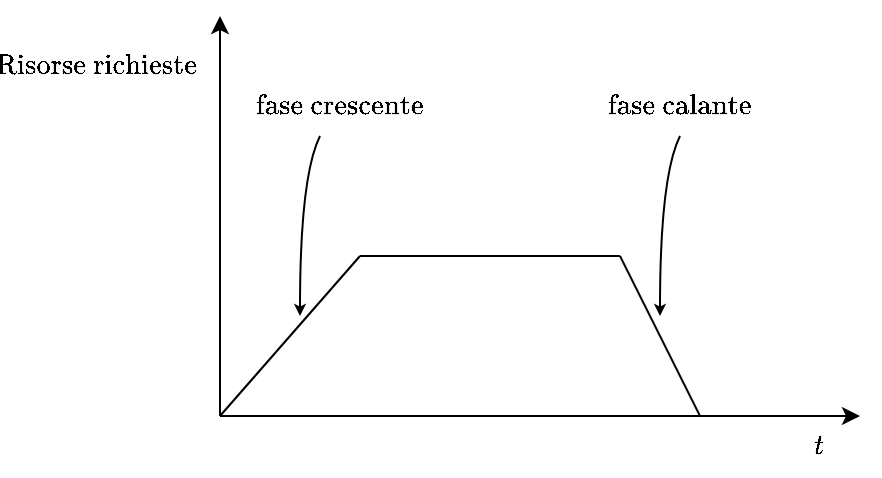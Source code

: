 <mxfile version="20.7.4" type="device"><diagram id="L7-STjLdlr2nI3EzWVXZ" name="Pagina-1"><mxGraphModel dx="819" dy="482" grid="1" gridSize="10" guides="1" tooltips="1" connect="1" arrows="1" fold="1" page="1" pageScale="1" pageWidth="827" pageHeight="1169" math="1" shadow="0"><root><mxCell id="0"/><mxCell id="1" parent="0"/><mxCell id="UTvOPzvKt2uFIYmUT1Pi-3" value="" style="endArrow=classic;html=1;rounded=0;" edge="1" parent="1"><mxGeometry width="50" height="50" relative="1" as="geometry"><mxPoint x="160" y="400" as="sourcePoint"/><mxPoint x="160" y="200" as="targetPoint"/></mxGeometry></mxCell><mxCell id="UTvOPzvKt2uFIYmUT1Pi-4" value="" style="endArrow=classic;html=1;rounded=0;" edge="1" parent="1"><mxGeometry width="50" height="50" relative="1" as="geometry"><mxPoint x="160" y="400" as="sourcePoint"/><mxPoint x="480" y="400" as="targetPoint"/></mxGeometry></mxCell><mxCell id="UTvOPzvKt2uFIYmUT1Pi-5" value="$$t$$" style="text;html=1;strokeColor=none;fillColor=none;align=center;verticalAlign=middle;whiteSpace=wrap;rounded=0;" vertex="1" parent="1"><mxGeometry x="430" y="400" width="60" height="30" as="geometry"/></mxCell><mxCell id="UTvOPzvKt2uFIYmUT1Pi-6" value="$$\text{Risorse richieste&lt;br&gt;}$$" style="text;html=1;strokeColor=none;fillColor=none;align=center;verticalAlign=middle;whiteSpace=wrap;rounded=0;" vertex="1" parent="1"><mxGeometry x="50" y="210" width="100" height="30" as="geometry"/></mxCell><mxCell id="UTvOPzvKt2uFIYmUT1Pi-7" value="" style="endArrow=none;html=1;rounded=0;" edge="1" parent="1"><mxGeometry width="50" height="50" relative="1" as="geometry"><mxPoint x="160" y="400" as="sourcePoint"/><mxPoint x="230" y="320" as="targetPoint"/></mxGeometry></mxCell><mxCell id="UTvOPzvKt2uFIYmUT1Pi-8" value="" style="endArrow=none;html=1;rounded=0;" edge="1" parent="1"><mxGeometry width="50" height="50" relative="1" as="geometry"><mxPoint x="230" y="320" as="sourcePoint"/><mxPoint x="360" y="320" as="targetPoint"/></mxGeometry></mxCell><mxCell id="UTvOPzvKt2uFIYmUT1Pi-9" value="" style="endArrow=none;html=1;rounded=0;" edge="1" parent="1"><mxGeometry width="50" height="50" relative="1" as="geometry"><mxPoint x="360" y="320" as="sourcePoint"/><mxPoint x="400" y="400" as="targetPoint"/></mxGeometry></mxCell><mxCell id="UTvOPzvKt2uFIYmUT1Pi-10" value="" style="curved=1;endArrow=classic;html=1;rounded=0;startSize=1;endSize=3;" edge="1" parent="1"><mxGeometry width="50" height="50" relative="1" as="geometry"><mxPoint x="210" y="260" as="sourcePoint"/><mxPoint x="200" y="350" as="targetPoint"/><Array as="points"><mxPoint x="200" y="280"/></Array></mxGeometry></mxCell><mxCell id="UTvOPzvKt2uFIYmUT1Pi-11" value="" style="curved=1;endArrow=classic;html=1;rounded=0;startSize=1;endSize=3;" edge="1" parent="1"><mxGeometry width="50" height="50" relative="1" as="geometry"><mxPoint x="390" y="260" as="sourcePoint"/><mxPoint x="380" y="350" as="targetPoint"/><Array as="points"><mxPoint x="380" y="280"/></Array></mxGeometry></mxCell><mxCell id="UTvOPzvKt2uFIYmUT1Pi-12" value="$$\text{fase crescente}$$" style="text;html=1;strokeColor=none;fillColor=none;align=center;verticalAlign=middle;whiteSpace=wrap;rounded=0;" vertex="1" parent="1"><mxGeometry x="190" y="230" width="60" height="30" as="geometry"/></mxCell><mxCell id="UTvOPzvKt2uFIYmUT1Pi-13" value="$$\text{fase calante}$$" style="text;html=1;strokeColor=none;fillColor=none;align=center;verticalAlign=middle;whiteSpace=wrap;rounded=0;" vertex="1" parent="1"><mxGeometry x="360" y="230" width="60" height="30" as="geometry"/></mxCell></root></mxGraphModel></diagram></mxfile>